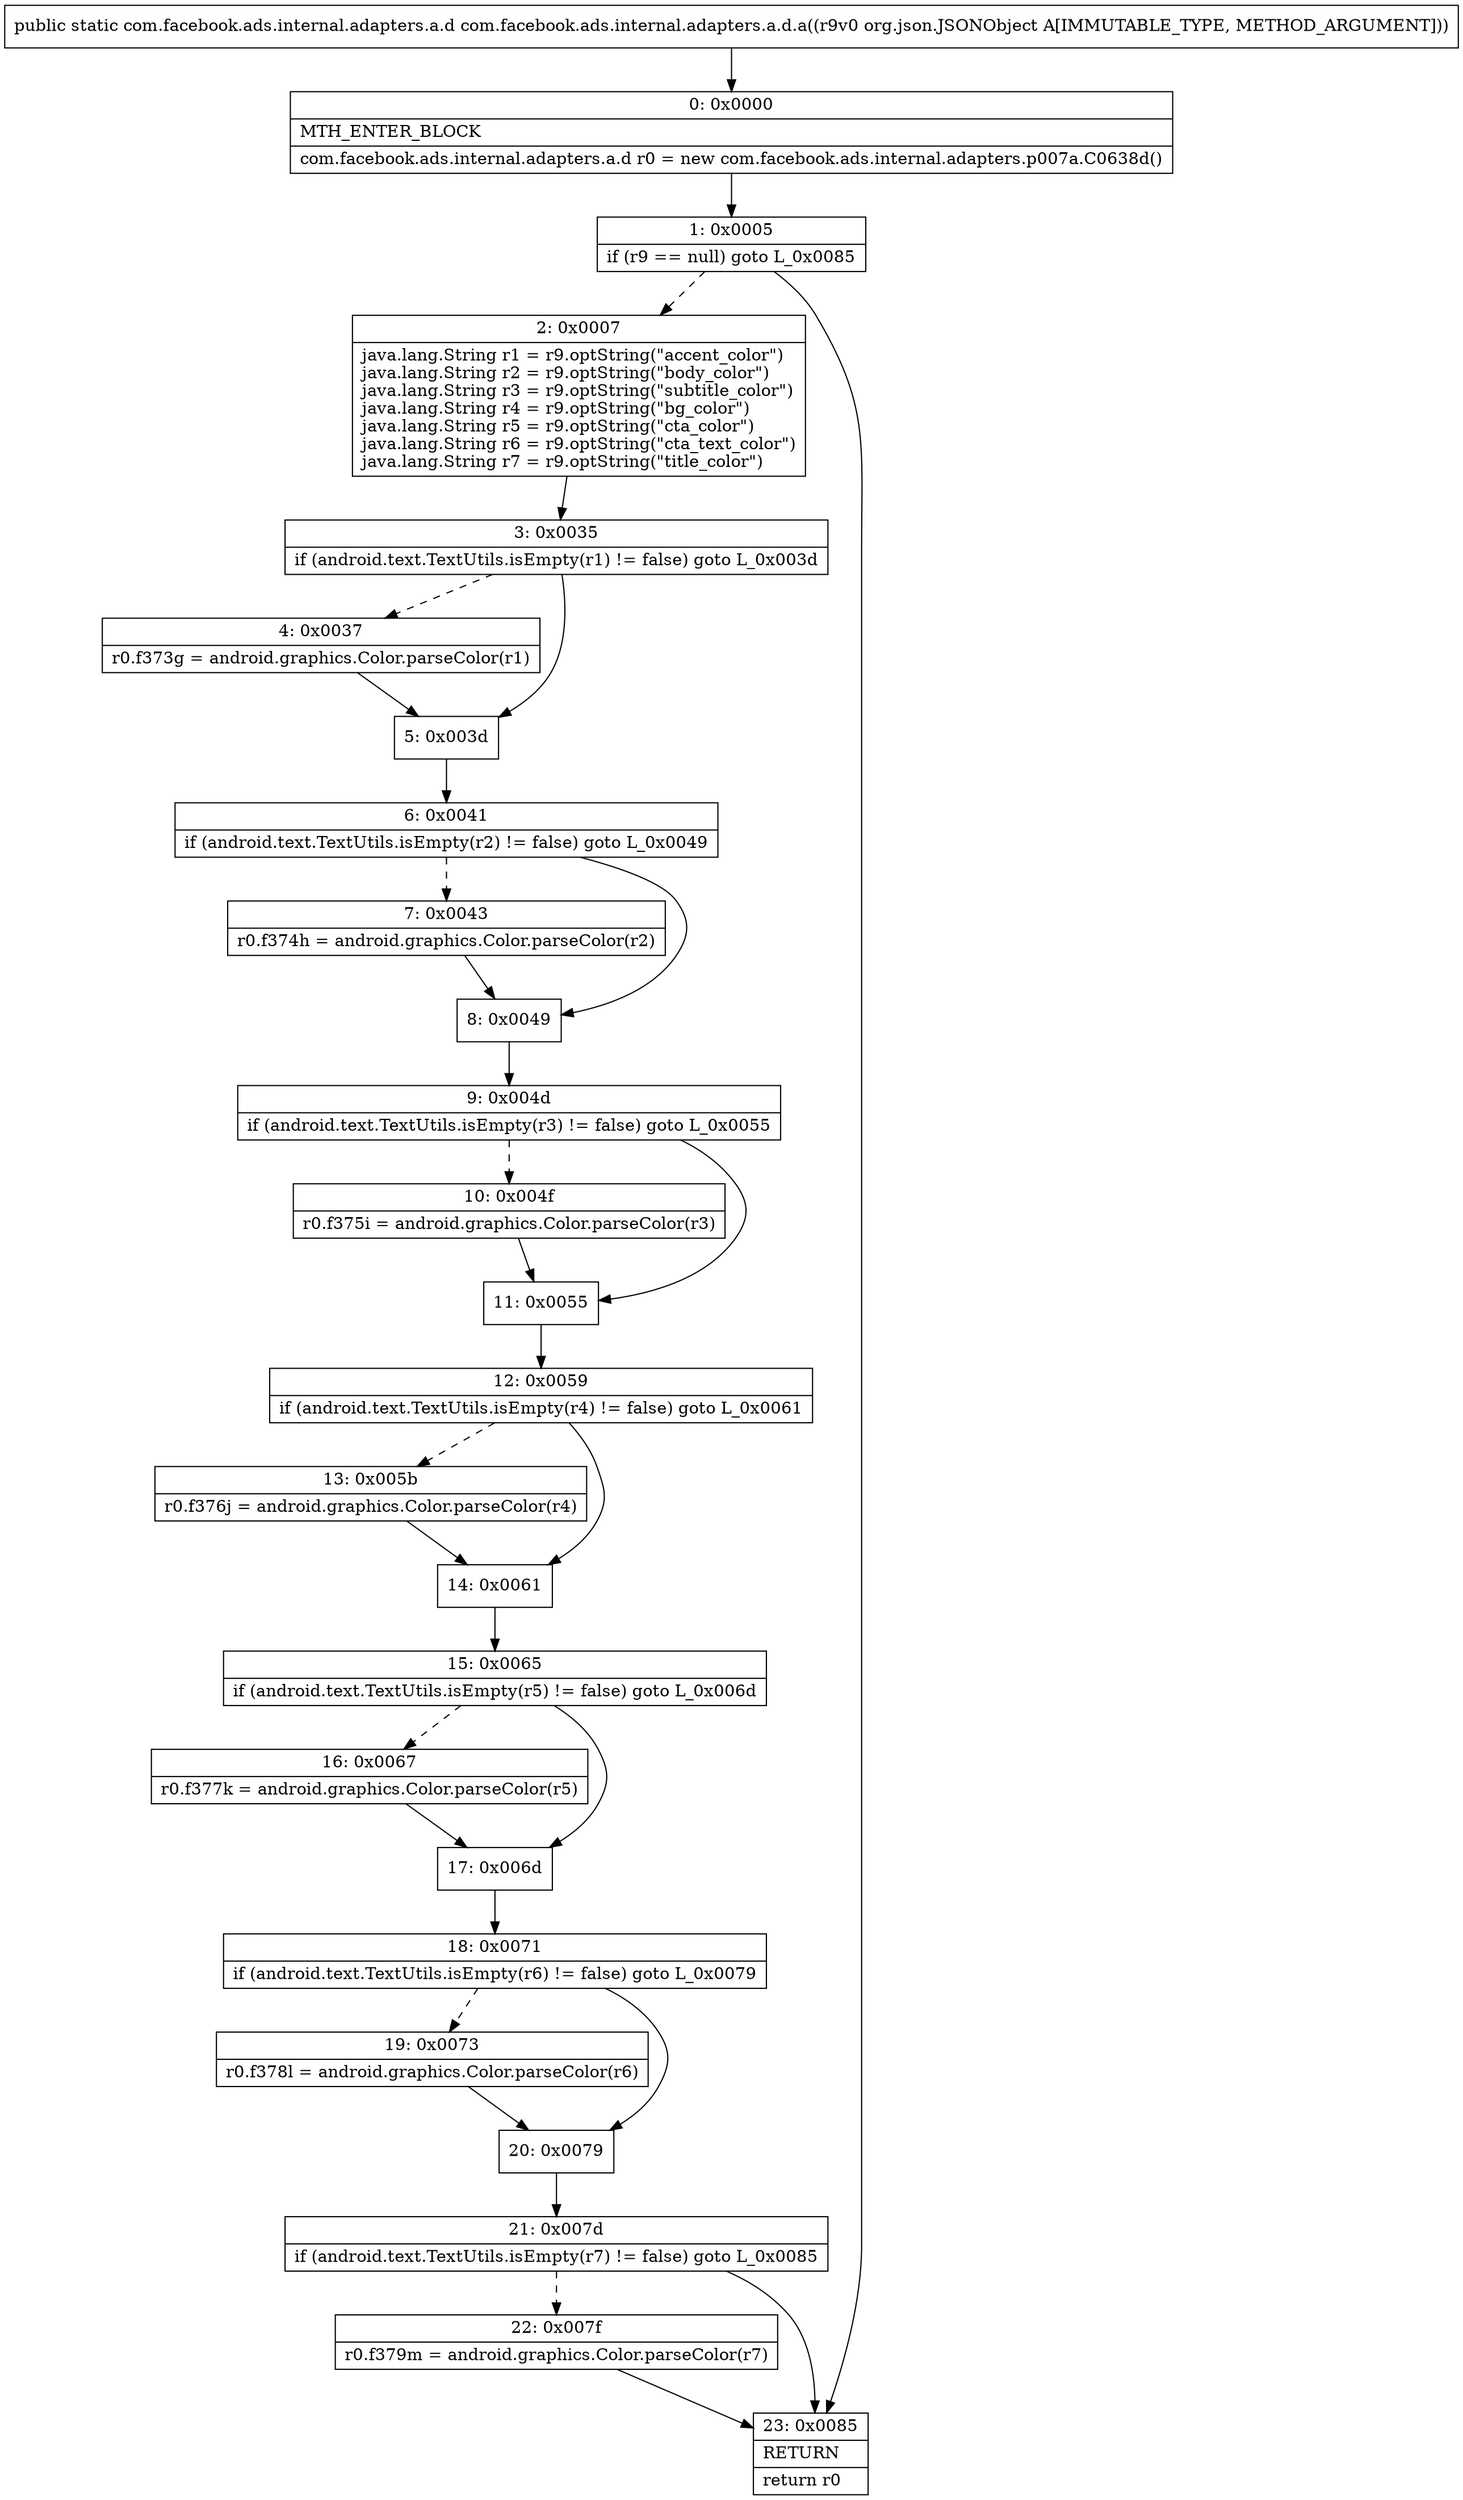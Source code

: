 digraph "CFG forcom.facebook.ads.internal.adapters.a.d.a(Lorg\/json\/JSONObject;)Lcom\/facebook\/ads\/internal\/adapters\/a\/d;" {
Node_0 [shape=record,label="{0\:\ 0x0000|MTH_ENTER_BLOCK\l|com.facebook.ads.internal.adapters.a.d r0 = new com.facebook.ads.internal.adapters.p007a.C0638d()\l}"];
Node_1 [shape=record,label="{1\:\ 0x0005|if (r9 == null) goto L_0x0085\l}"];
Node_2 [shape=record,label="{2\:\ 0x0007|java.lang.String r1 = r9.optString(\"accent_color\")\ljava.lang.String r2 = r9.optString(\"body_color\")\ljava.lang.String r3 = r9.optString(\"subtitle_color\")\ljava.lang.String r4 = r9.optString(\"bg_color\")\ljava.lang.String r5 = r9.optString(\"cta_color\")\ljava.lang.String r6 = r9.optString(\"cta_text_color\")\ljava.lang.String r7 = r9.optString(\"title_color\")\l}"];
Node_3 [shape=record,label="{3\:\ 0x0035|if (android.text.TextUtils.isEmpty(r1) != false) goto L_0x003d\l}"];
Node_4 [shape=record,label="{4\:\ 0x0037|r0.f373g = android.graphics.Color.parseColor(r1)\l}"];
Node_5 [shape=record,label="{5\:\ 0x003d}"];
Node_6 [shape=record,label="{6\:\ 0x0041|if (android.text.TextUtils.isEmpty(r2) != false) goto L_0x0049\l}"];
Node_7 [shape=record,label="{7\:\ 0x0043|r0.f374h = android.graphics.Color.parseColor(r2)\l}"];
Node_8 [shape=record,label="{8\:\ 0x0049}"];
Node_9 [shape=record,label="{9\:\ 0x004d|if (android.text.TextUtils.isEmpty(r3) != false) goto L_0x0055\l}"];
Node_10 [shape=record,label="{10\:\ 0x004f|r0.f375i = android.graphics.Color.parseColor(r3)\l}"];
Node_11 [shape=record,label="{11\:\ 0x0055}"];
Node_12 [shape=record,label="{12\:\ 0x0059|if (android.text.TextUtils.isEmpty(r4) != false) goto L_0x0061\l}"];
Node_13 [shape=record,label="{13\:\ 0x005b|r0.f376j = android.graphics.Color.parseColor(r4)\l}"];
Node_14 [shape=record,label="{14\:\ 0x0061}"];
Node_15 [shape=record,label="{15\:\ 0x0065|if (android.text.TextUtils.isEmpty(r5) != false) goto L_0x006d\l}"];
Node_16 [shape=record,label="{16\:\ 0x0067|r0.f377k = android.graphics.Color.parseColor(r5)\l}"];
Node_17 [shape=record,label="{17\:\ 0x006d}"];
Node_18 [shape=record,label="{18\:\ 0x0071|if (android.text.TextUtils.isEmpty(r6) != false) goto L_0x0079\l}"];
Node_19 [shape=record,label="{19\:\ 0x0073|r0.f378l = android.graphics.Color.parseColor(r6)\l}"];
Node_20 [shape=record,label="{20\:\ 0x0079}"];
Node_21 [shape=record,label="{21\:\ 0x007d|if (android.text.TextUtils.isEmpty(r7) != false) goto L_0x0085\l}"];
Node_22 [shape=record,label="{22\:\ 0x007f|r0.f379m = android.graphics.Color.parseColor(r7)\l}"];
Node_23 [shape=record,label="{23\:\ 0x0085|RETURN\l|return r0\l}"];
MethodNode[shape=record,label="{public static com.facebook.ads.internal.adapters.a.d com.facebook.ads.internal.adapters.a.d.a((r9v0 org.json.JSONObject A[IMMUTABLE_TYPE, METHOD_ARGUMENT])) }"];
MethodNode -> Node_0;
Node_0 -> Node_1;
Node_1 -> Node_2[style=dashed];
Node_1 -> Node_23;
Node_2 -> Node_3;
Node_3 -> Node_4[style=dashed];
Node_3 -> Node_5;
Node_4 -> Node_5;
Node_5 -> Node_6;
Node_6 -> Node_7[style=dashed];
Node_6 -> Node_8;
Node_7 -> Node_8;
Node_8 -> Node_9;
Node_9 -> Node_10[style=dashed];
Node_9 -> Node_11;
Node_10 -> Node_11;
Node_11 -> Node_12;
Node_12 -> Node_13[style=dashed];
Node_12 -> Node_14;
Node_13 -> Node_14;
Node_14 -> Node_15;
Node_15 -> Node_16[style=dashed];
Node_15 -> Node_17;
Node_16 -> Node_17;
Node_17 -> Node_18;
Node_18 -> Node_19[style=dashed];
Node_18 -> Node_20;
Node_19 -> Node_20;
Node_20 -> Node_21;
Node_21 -> Node_22[style=dashed];
Node_21 -> Node_23;
Node_22 -> Node_23;
}

